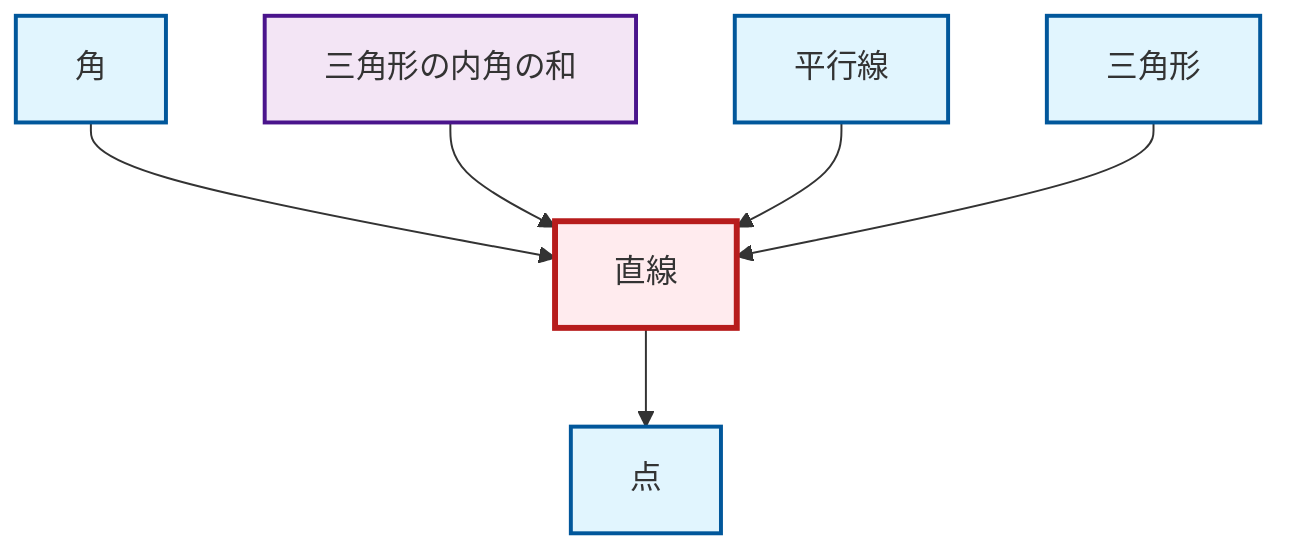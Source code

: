 graph TD
    classDef definition fill:#e1f5fe,stroke:#01579b,stroke-width:2px
    classDef theorem fill:#f3e5f5,stroke:#4a148c,stroke-width:2px
    classDef axiom fill:#fff3e0,stroke:#e65100,stroke-width:2px
    classDef example fill:#e8f5e9,stroke:#1b5e20,stroke-width:2px
    classDef current fill:#ffebee,stroke:#b71c1c,stroke-width:3px
    def-line["直線"]:::definition
    def-triangle["三角形"]:::definition
    def-point["点"]:::definition
    def-angle["角"]:::definition
    def-parallel["平行線"]:::definition
    thm-angle-sum-triangle["三角形の内角の和"]:::theorem
    def-angle --> def-line
    def-line --> def-point
    thm-angle-sum-triangle --> def-line
    def-parallel --> def-line
    def-triangle --> def-line
    class def-line current